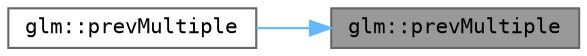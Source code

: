 digraph "glm::prevMultiple"
{
 // LATEX_PDF_SIZE
  bgcolor="transparent";
  edge [fontname=Terminal,fontsize=10,labelfontname=Helvetica,labelfontsize=10];
  node [fontname=Terminal,fontsize=10,shape=box,height=0.2,width=0.4];
  rankdir="RL";
  Node1 [label="glm::prevMultiple",height=0.2,width=0.4,color="gray40", fillcolor="grey60", style="filled", fontcolor="black",tooltip=" "];
  Node1 -> Node2 [dir="back",color="steelblue1",style="solid"];
  Node2 [label="glm::prevMultiple",height=0.2,width=0.4,color="grey40", fillcolor="white", style="filled",URL="$group__ext__vector__integer.html#gad1334aec4892aeef51125fe1945f32b5",tooltip=" "];
}
